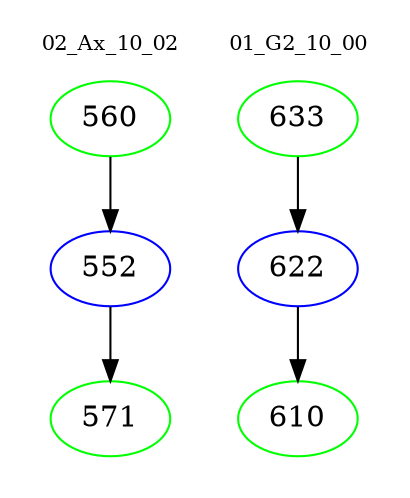 digraph{
subgraph cluster_0 {
color = white
label = "02_Ax_10_02";
fontsize=10;
T0_560 [label="560", color="green"]
T0_560 -> T0_552 [color="black"]
T0_552 [label="552", color="blue"]
T0_552 -> T0_571 [color="black"]
T0_571 [label="571", color="green"]
}
subgraph cluster_1 {
color = white
label = "01_G2_10_00";
fontsize=10;
T1_633 [label="633", color="green"]
T1_633 -> T1_622 [color="black"]
T1_622 [label="622", color="blue"]
T1_622 -> T1_610 [color="black"]
T1_610 [label="610", color="green"]
}
}
